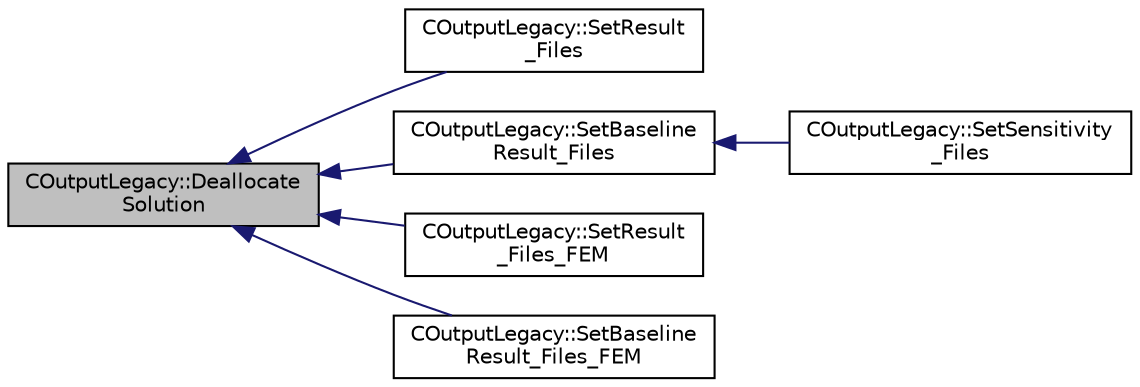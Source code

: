 digraph "COutputLegacy::DeallocateSolution"
{
  edge [fontname="Helvetica",fontsize="10",labelfontname="Helvetica",labelfontsize="10"];
  node [fontname="Helvetica",fontsize="10",shape=record];
  rankdir="LR";
  Node96 [label="COutputLegacy::Deallocate\lSolution",height=0.2,width=0.4,color="black", fillcolor="grey75", style="filled", fontcolor="black"];
  Node96 -> Node97 [dir="back",color="midnightblue",fontsize="10",style="solid",fontname="Helvetica"];
  Node97 [label="COutputLegacy::SetResult\l_Files",height=0.2,width=0.4,color="black", fillcolor="white", style="filled",URL="$class_c_output_legacy.html#aa817439538e8cf82f82acbfa0bf7e735",tooltip="Writes and organizes the all the output files, except the history one, for serial computations..."];
  Node96 -> Node98 [dir="back",color="midnightblue",fontsize="10",style="solid",fontname="Helvetica"];
  Node98 [label="COutputLegacy::SetBaseline\lResult_Files",height=0.2,width=0.4,color="black", fillcolor="white", style="filled",URL="$class_c_output_legacy.html#aa494f988736bb5a657fcaf9b8e0c2e85",tooltip="Writes and organizes the all the output files, except the history one, for serial computations..."];
  Node98 -> Node99 [dir="back",color="midnightblue",fontsize="10",style="solid",fontname="Helvetica"];
  Node99 [label="COutputLegacy::SetSensitivity\l_Files",height=0.2,width=0.4,color="black", fillcolor="white", style="filled",URL="$class_c_output_legacy.html#ab6d1b1d7a16dc1538914c2ca98e2fea7",tooltip="Write the sensitivity (including mesh sensitivity) computed with the discrete adjoint method on the s..."];
  Node96 -> Node100 [dir="back",color="midnightblue",fontsize="10",style="solid",fontname="Helvetica"];
  Node100 [label="COutputLegacy::SetResult\l_Files_FEM",height=0.2,width=0.4,color="black", fillcolor="white", style="filled",URL="$class_c_output_legacy.html#a25b90eb5e2bd0f05f92a89f0768f2181",tooltip="Writes and organizes the all the output files, except the history one, for serial computations with t..."];
  Node96 -> Node101 [dir="back",color="midnightblue",fontsize="10",style="solid",fontname="Helvetica"];
  Node101 [label="COutputLegacy::SetBaseline\lResult_Files_FEM",height=0.2,width=0.4,color="black", fillcolor="white", style="filled",URL="$class_c_output_legacy.html#a46c1054bac8c154e4f3464cc1913e06f",tooltip="Writes and organizes the all the output files, except the history one, for DG-FEM simulations (SU2_SO..."];
}

